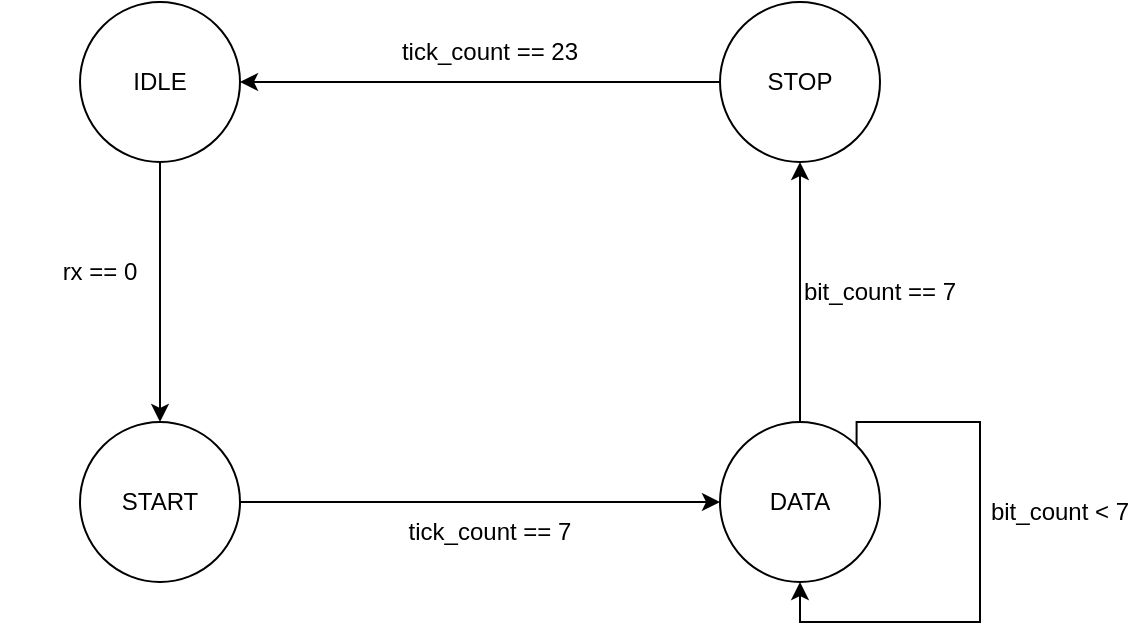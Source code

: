 <mxfile version="26.1.1">
  <diagram name="페이지-1" id="F8TrWkAPBSd7Ji6Z7WQF">
    <mxGraphModel dx="1185" dy="647" grid="1" gridSize="10" guides="1" tooltips="1" connect="1" arrows="1" fold="1" page="1" pageScale="1" pageWidth="827" pageHeight="1169" math="0" shadow="0">
      <root>
        <mxCell id="0" />
        <mxCell id="1" parent="0" />
        <mxCell id="KRUYLewd8vy1uW4XwzaI-7" style="edgeStyle=orthogonalEdgeStyle;rounded=0;orthogonalLoop=1;jettySize=auto;html=1;entryX=0.5;entryY=0;entryDx=0;entryDy=0;" parent="1" source="KRUYLewd8vy1uW4XwzaI-1" target="KRUYLewd8vy1uW4XwzaI-2" edge="1">
          <mxGeometry relative="1" as="geometry" />
        </mxCell>
        <mxCell id="KRUYLewd8vy1uW4XwzaI-1" value="IDLE" style="ellipse;whiteSpace=wrap;html=1;aspect=fixed;" parent="1" vertex="1">
          <mxGeometry x="200" y="110" width="80" height="80" as="geometry" />
        </mxCell>
        <mxCell id="KRUYLewd8vy1uW4XwzaI-8" style="edgeStyle=orthogonalEdgeStyle;rounded=0;orthogonalLoop=1;jettySize=auto;html=1;exitX=1;exitY=0.5;exitDx=0;exitDy=0;entryX=0;entryY=0.5;entryDx=0;entryDy=0;" parent="1" source="KRUYLewd8vy1uW4XwzaI-2" target="KRUYLewd8vy1uW4XwzaI-3" edge="1">
          <mxGeometry relative="1" as="geometry" />
        </mxCell>
        <mxCell id="KRUYLewd8vy1uW4XwzaI-2" value="START" style="ellipse;whiteSpace=wrap;html=1;aspect=fixed;" parent="1" vertex="1">
          <mxGeometry x="200" y="320" width="80" height="80" as="geometry" />
        </mxCell>
        <mxCell id="KRUYLewd8vy1uW4XwzaI-9" style="edgeStyle=orthogonalEdgeStyle;rounded=0;orthogonalLoop=1;jettySize=auto;html=1;exitX=0.5;exitY=0;exitDx=0;exitDy=0;entryX=0.5;entryY=1;entryDx=0;entryDy=0;" parent="1" source="KRUYLewd8vy1uW4XwzaI-3" target="KRUYLewd8vy1uW4XwzaI-4" edge="1">
          <mxGeometry relative="1" as="geometry" />
        </mxCell>
        <mxCell id="KRUYLewd8vy1uW4XwzaI-13" style="edgeStyle=orthogonalEdgeStyle;rounded=0;orthogonalLoop=1;jettySize=auto;html=1;exitX=1;exitY=0;exitDx=0;exitDy=0;entryX=0.5;entryY=1;entryDx=0;entryDy=0;" parent="1" source="KRUYLewd8vy1uW4XwzaI-3" target="KRUYLewd8vy1uW4XwzaI-3" edge="1">
          <mxGeometry relative="1" as="geometry">
            <mxPoint x="630" y="410" as="targetPoint" />
            <Array as="points">
              <mxPoint x="588" y="320" />
              <mxPoint x="650" y="320" />
              <mxPoint x="650" y="420" />
              <mxPoint x="560" y="420" />
            </Array>
          </mxGeometry>
        </mxCell>
        <mxCell id="KRUYLewd8vy1uW4XwzaI-3" value="DATA" style="ellipse;whiteSpace=wrap;html=1;aspect=fixed;" parent="1" vertex="1">
          <mxGeometry x="520" y="320" width="80" height="80" as="geometry" />
        </mxCell>
        <mxCell id="KRUYLewd8vy1uW4XwzaI-10" style="edgeStyle=orthogonalEdgeStyle;rounded=0;orthogonalLoop=1;jettySize=auto;html=1;exitX=0;exitY=0.5;exitDx=0;exitDy=0;entryX=1;entryY=0.5;entryDx=0;entryDy=0;" parent="1" source="KRUYLewd8vy1uW4XwzaI-4" target="KRUYLewd8vy1uW4XwzaI-1" edge="1">
          <mxGeometry relative="1" as="geometry" />
        </mxCell>
        <mxCell id="KRUYLewd8vy1uW4XwzaI-4" value="STOP" style="ellipse;whiteSpace=wrap;html=1;aspect=fixed;" parent="1" vertex="1">
          <mxGeometry x="520" y="110" width="80" height="80" as="geometry" />
        </mxCell>
        <mxCell id="KRUYLewd8vy1uW4XwzaI-11" value="rx == 0" style="text;html=1;align=center;verticalAlign=middle;whiteSpace=wrap;rounded=0;" parent="1" vertex="1">
          <mxGeometry x="160" y="230" width="100" height="30" as="geometry" />
        </mxCell>
        <mxCell id="KRUYLewd8vy1uW4XwzaI-14" value="tick_count == 7" style="text;html=1;align=center;verticalAlign=middle;whiteSpace=wrap;rounded=0;" parent="1" vertex="1">
          <mxGeometry x="350" y="360" width="110" height="30" as="geometry" />
        </mxCell>
        <mxCell id="KRUYLewd8vy1uW4XwzaI-17" value="bit_count &amp;lt; 7" style="text;html=1;align=center;verticalAlign=middle;whiteSpace=wrap;rounded=0;" parent="1" vertex="1">
          <mxGeometry x="650" y="350" width="80" height="30" as="geometry" />
        </mxCell>
        <mxCell id="KRUYLewd8vy1uW4XwzaI-18" value="bit_count == 7" style="text;html=1;align=center;verticalAlign=middle;whiteSpace=wrap;rounded=0;" parent="1" vertex="1">
          <mxGeometry x="560" y="240" width="80" height="30" as="geometry" />
        </mxCell>
        <mxCell id="KRUYLewd8vy1uW4XwzaI-19" value="tick_count == 23" style="text;html=1;align=center;verticalAlign=middle;whiteSpace=wrap;rounded=0;" parent="1" vertex="1">
          <mxGeometry x="350" y="120" width="110" height="30" as="geometry" />
        </mxCell>
      </root>
    </mxGraphModel>
  </diagram>
</mxfile>
